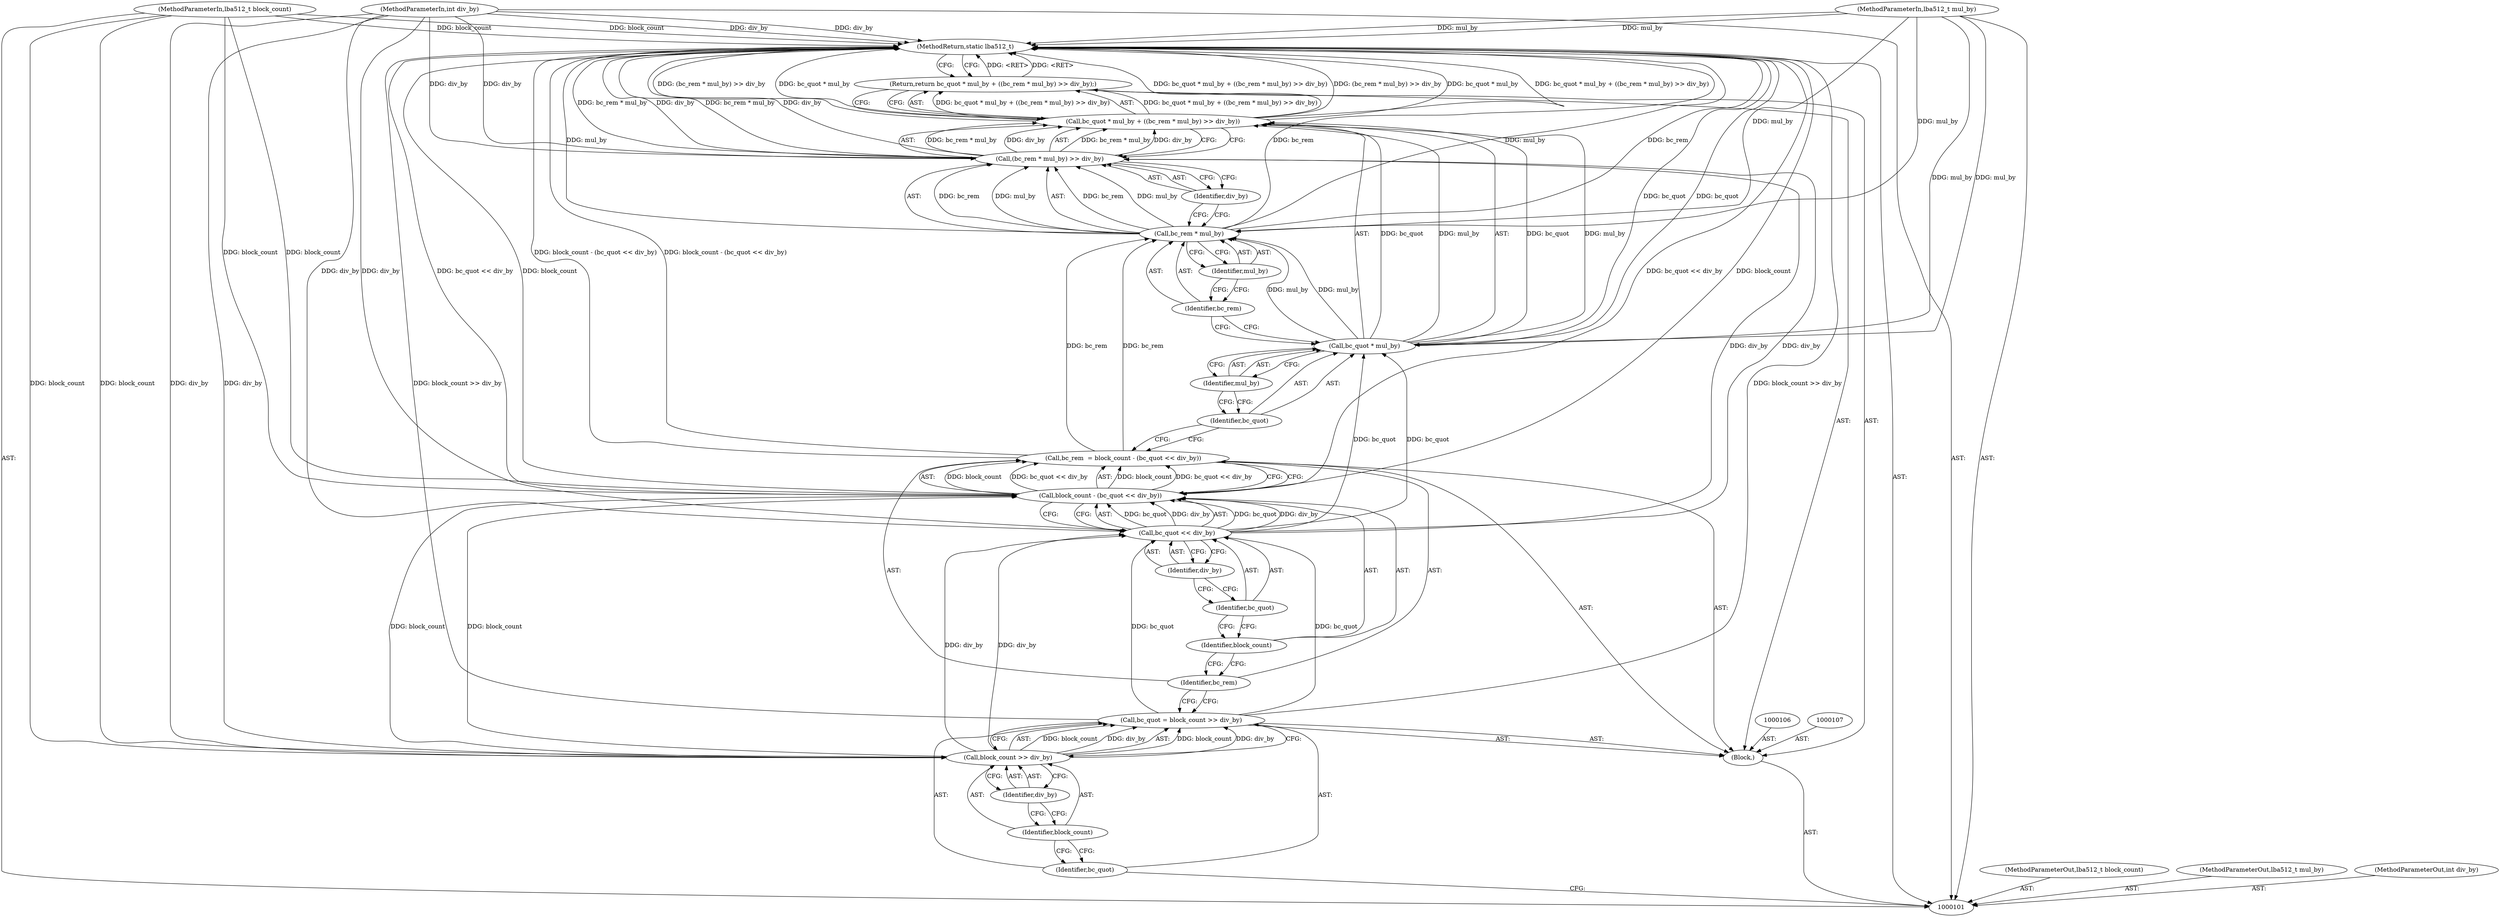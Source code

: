 digraph "1_u-boot_master_16" {
"1000130" [label="(MethodReturn,static lba512_t)"];
"1000102" [label="(MethodParameterIn,lba512_t block_count)"];
"1000166" [label="(MethodParameterOut,lba512_t block_count)"];
"1000103" [label="(MethodParameterIn,lba512_t mul_by)"];
"1000167" [label="(MethodParameterOut,lba512_t mul_by)"];
"1000104" [label="(MethodParameterIn,int div_by)"];
"1000168" [label="(MethodParameterOut,int div_by)"];
"1000105" [label="(Block,)"];
"1000108" [label="(Call,bc_quot = block_count >> div_by)"];
"1000109" [label="(Identifier,bc_quot)"];
"1000110" [label="(Call,block_count >> div_by)"];
"1000111" [label="(Identifier,block_count)"];
"1000112" [label="(Identifier,div_by)"];
"1000113" [label="(Call,bc_rem  = block_count - (bc_quot << div_by))"];
"1000114" [label="(Identifier,bc_rem)"];
"1000115" [label="(Call,block_count - (bc_quot << div_by))"];
"1000116" [label="(Identifier,block_count)"];
"1000117" [label="(Call,bc_quot << div_by)"];
"1000118" [label="(Identifier,bc_quot)"];
"1000119" [label="(Identifier,div_by)"];
"1000120" [label="(Return,return bc_quot * mul_by + ((bc_rem * mul_by) >> div_by);)"];
"1000124" [label="(Identifier,mul_by)"];
"1000125" [label="(Call,(bc_rem * mul_by) >> div_by)"];
"1000126" [label="(Call,bc_rem * mul_by)"];
"1000127" [label="(Identifier,bc_rem)"];
"1000128" [label="(Identifier,mul_by)"];
"1000129" [label="(Identifier,div_by)"];
"1000121" [label="(Call,bc_quot * mul_by + ((bc_rem * mul_by) >> div_by))"];
"1000122" [label="(Call,bc_quot * mul_by)"];
"1000123" [label="(Identifier,bc_quot)"];
"1000130" -> "1000101"  [label="AST: "];
"1000130" -> "1000120"  [label="CFG: "];
"1000120" -> "1000130"  [label="DDG: <RET>"];
"1000115" -> "1000130"  [label="DDG: bc_quot << div_by"];
"1000115" -> "1000130"  [label="DDG: block_count"];
"1000125" -> "1000130"  [label="DDG: bc_rem * mul_by"];
"1000125" -> "1000130"  [label="DDG: div_by"];
"1000121" -> "1000130"  [label="DDG: (bc_rem * mul_by) >> div_by"];
"1000121" -> "1000130"  [label="DDG: bc_quot * mul_by"];
"1000121" -> "1000130"  [label="DDG: bc_quot * mul_by + ((bc_rem * mul_by) >> div_by)"];
"1000104" -> "1000130"  [label="DDG: div_by"];
"1000122" -> "1000130"  [label="DDG: bc_quot"];
"1000126" -> "1000130"  [label="DDG: bc_rem"];
"1000126" -> "1000130"  [label="DDG: mul_by"];
"1000102" -> "1000130"  [label="DDG: block_count"];
"1000103" -> "1000130"  [label="DDG: mul_by"];
"1000113" -> "1000130"  [label="DDG: block_count - (bc_quot << div_by)"];
"1000108" -> "1000130"  [label="DDG: block_count >> div_by"];
"1000102" -> "1000101"  [label="AST: "];
"1000102" -> "1000130"  [label="DDG: block_count"];
"1000102" -> "1000110"  [label="DDG: block_count"];
"1000102" -> "1000115"  [label="DDG: block_count"];
"1000166" -> "1000101"  [label="AST: "];
"1000103" -> "1000101"  [label="AST: "];
"1000103" -> "1000130"  [label="DDG: mul_by"];
"1000103" -> "1000122"  [label="DDG: mul_by"];
"1000103" -> "1000126"  [label="DDG: mul_by"];
"1000167" -> "1000101"  [label="AST: "];
"1000104" -> "1000101"  [label="AST: "];
"1000104" -> "1000130"  [label="DDG: div_by"];
"1000104" -> "1000110"  [label="DDG: div_by"];
"1000104" -> "1000117"  [label="DDG: div_by"];
"1000104" -> "1000125"  [label="DDG: div_by"];
"1000168" -> "1000101"  [label="AST: "];
"1000105" -> "1000101"  [label="AST: "];
"1000106" -> "1000105"  [label="AST: "];
"1000107" -> "1000105"  [label="AST: "];
"1000108" -> "1000105"  [label="AST: "];
"1000113" -> "1000105"  [label="AST: "];
"1000120" -> "1000105"  [label="AST: "];
"1000108" -> "1000105"  [label="AST: "];
"1000108" -> "1000110"  [label="CFG: "];
"1000109" -> "1000108"  [label="AST: "];
"1000110" -> "1000108"  [label="AST: "];
"1000114" -> "1000108"  [label="CFG: "];
"1000108" -> "1000130"  [label="DDG: block_count >> div_by"];
"1000110" -> "1000108"  [label="DDG: block_count"];
"1000110" -> "1000108"  [label="DDG: div_by"];
"1000108" -> "1000117"  [label="DDG: bc_quot"];
"1000109" -> "1000108"  [label="AST: "];
"1000109" -> "1000101"  [label="CFG: "];
"1000111" -> "1000109"  [label="CFG: "];
"1000110" -> "1000108"  [label="AST: "];
"1000110" -> "1000112"  [label="CFG: "];
"1000111" -> "1000110"  [label="AST: "];
"1000112" -> "1000110"  [label="AST: "];
"1000108" -> "1000110"  [label="CFG: "];
"1000110" -> "1000108"  [label="DDG: block_count"];
"1000110" -> "1000108"  [label="DDG: div_by"];
"1000102" -> "1000110"  [label="DDG: block_count"];
"1000104" -> "1000110"  [label="DDG: div_by"];
"1000110" -> "1000115"  [label="DDG: block_count"];
"1000110" -> "1000117"  [label="DDG: div_by"];
"1000111" -> "1000110"  [label="AST: "];
"1000111" -> "1000109"  [label="CFG: "];
"1000112" -> "1000111"  [label="CFG: "];
"1000112" -> "1000110"  [label="AST: "];
"1000112" -> "1000111"  [label="CFG: "];
"1000110" -> "1000112"  [label="CFG: "];
"1000113" -> "1000105"  [label="AST: "];
"1000113" -> "1000115"  [label="CFG: "];
"1000114" -> "1000113"  [label="AST: "];
"1000115" -> "1000113"  [label="AST: "];
"1000123" -> "1000113"  [label="CFG: "];
"1000113" -> "1000130"  [label="DDG: block_count - (bc_quot << div_by)"];
"1000115" -> "1000113"  [label="DDG: block_count"];
"1000115" -> "1000113"  [label="DDG: bc_quot << div_by"];
"1000113" -> "1000126"  [label="DDG: bc_rem"];
"1000114" -> "1000113"  [label="AST: "];
"1000114" -> "1000108"  [label="CFG: "];
"1000116" -> "1000114"  [label="CFG: "];
"1000115" -> "1000113"  [label="AST: "];
"1000115" -> "1000117"  [label="CFG: "];
"1000116" -> "1000115"  [label="AST: "];
"1000117" -> "1000115"  [label="AST: "];
"1000113" -> "1000115"  [label="CFG: "];
"1000115" -> "1000130"  [label="DDG: bc_quot << div_by"];
"1000115" -> "1000130"  [label="DDG: block_count"];
"1000115" -> "1000113"  [label="DDG: block_count"];
"1000115" -> "1000113"  [label="DDG: bc_quot << div_by"];
"1000110" -> "1000115"  [label="DDG: block_count"];
"1000102" -> "1000115"  [label="DDG: block_count"];
"1000117" -> "1000115"  [label="DDG: bc_quot"];
"1000117" -> "1000115"  [label="DDG: div_by"];
"1000116" -> "1000115"  [label="AST: "];
"1000116" -> "1000114"  [label="CFG: "];
"1000118" -> "1000116"  [label="CFG: "];
"1000117" -> "1000115"  [label="AST: "];
"1000117" -> "1000119"  [label="CFG: "];
"1000118" -> "1000117"  [label="AST: "];
"1000119" -> "1000117"  [label="AST: "];
"1000115" -> "1000117"  [label="CFG: "];
"1000117" -> "1000115"  [label="DDG: bc_quot"];
"1000117" -> "1000115"  [label="DDG: div_by"];
"1000108" -> "1000117"  [label="DDG: bc_quot"];
"1000110" -> "1000117"  [label="DDG: div_by"];
"1000104" -> "1000117"  [label="DDG: div_by"];
"1000117" -> "1000122"  [label="DDG: bc_quot"];
"1000117" -> "1000125"  [label="DDG: div_by"];
"1000118" -> "1000117"  [label="AST: "];
"1000118" -> "1000116"  [label="CFG: "];
"1000119" -> "1000118"  [label="CFG: "];
"1000119" -> "1000117"  [label="AST: "];
"1000119" -> "1000118"  [label="CFG: "];
"1000117" -> "1000119"  [label="CFG: "];
"1000120" -> "1000105"  [label="AST: "];
"1000120" -> "1000121"  [label="CFG: "];
"1000121" -> "1000120"  [label="AST: "];
"1000130" -> "1000120"  [label="CFG: "];
"1000120" -> "1000130"  [label="DDG: <RET>"];
"1000121" -> "1000120"  [label="DDG: bc_quot * mul_by + ((bc_rem * mul_by) >> div_by)"];
"1000124" -> "1000122"  [label="AST: "];
"1000124" -> "1000123"  [label="CFG: "];
"1000122" -> "1000124"  [label="CFG: "];
"1000125" -> "1000121"  [label="AST: "];
"1000125" -> "1000129"  [label="CFG: "];
"1000126" -> "1000125"  [label="AST: "];
"1000129" -> "1000125"  [label="AST: "];
"1000121" -> "1000125"  [label="CFG: "];
"1000125" -> "1000130"  [label="DDG: bc_rem * mul_by"];
"1000125" -> "1000130"  [label="DDG: div_by"];
"1000125" -> "1000121"  [label="DDG: bc_rem * mul_by"];
"1000125" -> "1000121"  [label="DDG: div_by"];
"1000126" -> "1000125"  [label="DDG: bc_rem"];
"1000126" -> "1000125"  [label="DDG: mul_by"];
"1000117" -> "1000125"  [label="DDG: div_by"];
"1000104" -> "1000125"  [label="DDG: div_by"];
"1000126" -> "1000125"  [label="AST: "];
"1000126" -> "1000128"  [label="CFG: "];
"1000127" -> "1000126"  [label="AST: "];
"1000128" -> "1000126"  [label="AST: "];
"1000129" -> "1000126"  [label="CFG: "];
"1000126" -> "1000130"  [label="DDG: bc_rem"];
"1000126" -> "1000130"  [label="DDG: mul_by"];
"1000126" -> "1000125"  [label="DDG: bc_rem"];
"1000126" -> "1000125"  [label="DDG: mul_by"];
"1000113" -> "1000126"  [label="DDG: bc_rem"];
"1000122" -> "1000126"  [label="DDG: mul_by"];
"1000103" -> "1000126"  [label="DDG: mul_by"];
"1000127" -> "1000126"  [label="AST: "];
"1000127" -> "1000122"  [label="CFG: "];
"1000128" -> "1000127"  [label="CFG: "];
"1000128" -> "1000126"  [label="AST: "];
"1000128" -> "1000127"  [label="CFG: "];
"1000126" -> "1000128"  [label="CFG: "];
"1000129" -> "1000125"  [label="AST: "];
"1000129" -> "1000126"  [label="CFG: "];
"1000125" -> "1000129"  [label="CFG: "];
"1000121" -> "1000120"  [label="AST: "];
"1000121" -> "1000125"  [label="CFG: "];
"1000122" -> "1000121"  [label="AST: "];
"1000125" -> "1000121"  [label="AST: "];
"1000120" -> "1000121"  [label="CFG: "];
"1000121" -> "1000130"  [label="DDG: (bc_rem * mul_by) >> div_by"];
"1000121" -> "1000130"  [label="DDG: bc_quot * mul_by"];
"1000121" -> "1000130"  [label="DDG: bc_quot * mul_by + ((bc_rem * mul_by) >> div_by)"];
"1000121" -> "1000120"  [label="DDG: bc_quot * mul_by + ((bc_rem * mul_by) >> div_by)"];
"1000122" -> "1000121"  [label="DDG: bc_quot"];
"1000122" -> "1000121"  [label="DDG: mul_by"];
"1000125" -> "1000121"  [label="DDG: bc_rem * mul_by"];
"1000125" -> "1000121"  [label="DDG: div_by"];
"1000122" -> "1000121"  [label="AST: "];
"1000122" -> "1000124"  [label="CFG: "];
"1000123" -> "1000122"  [label="AST: "];
"1000124" -> "1000122"  [label="AST: "];
"1000127" -> "1000122"  [label="CFG: "];
"1000122" -> "1000130"  [label="DDG: bc_quot"];
"1000122" -> "1000121"  [label="DDG: bc_quot"];
"1000122" -> "1000121"  [label="DDG: mul_by"];
"1000117" -> "1000122"  [label="DDG: bc_quot"];
"1000103" -> "1000122"  [label="DDG: mul_by"];
"1000122" -> "1000126"  [label="DDG: mul_by"];
"1000123" -> "1000122"  [label="AST: "];
"1000123" -> "1000113"  [label="CFG: "];
"1000124" -> "1000123"  [label="CFG: "];
}
